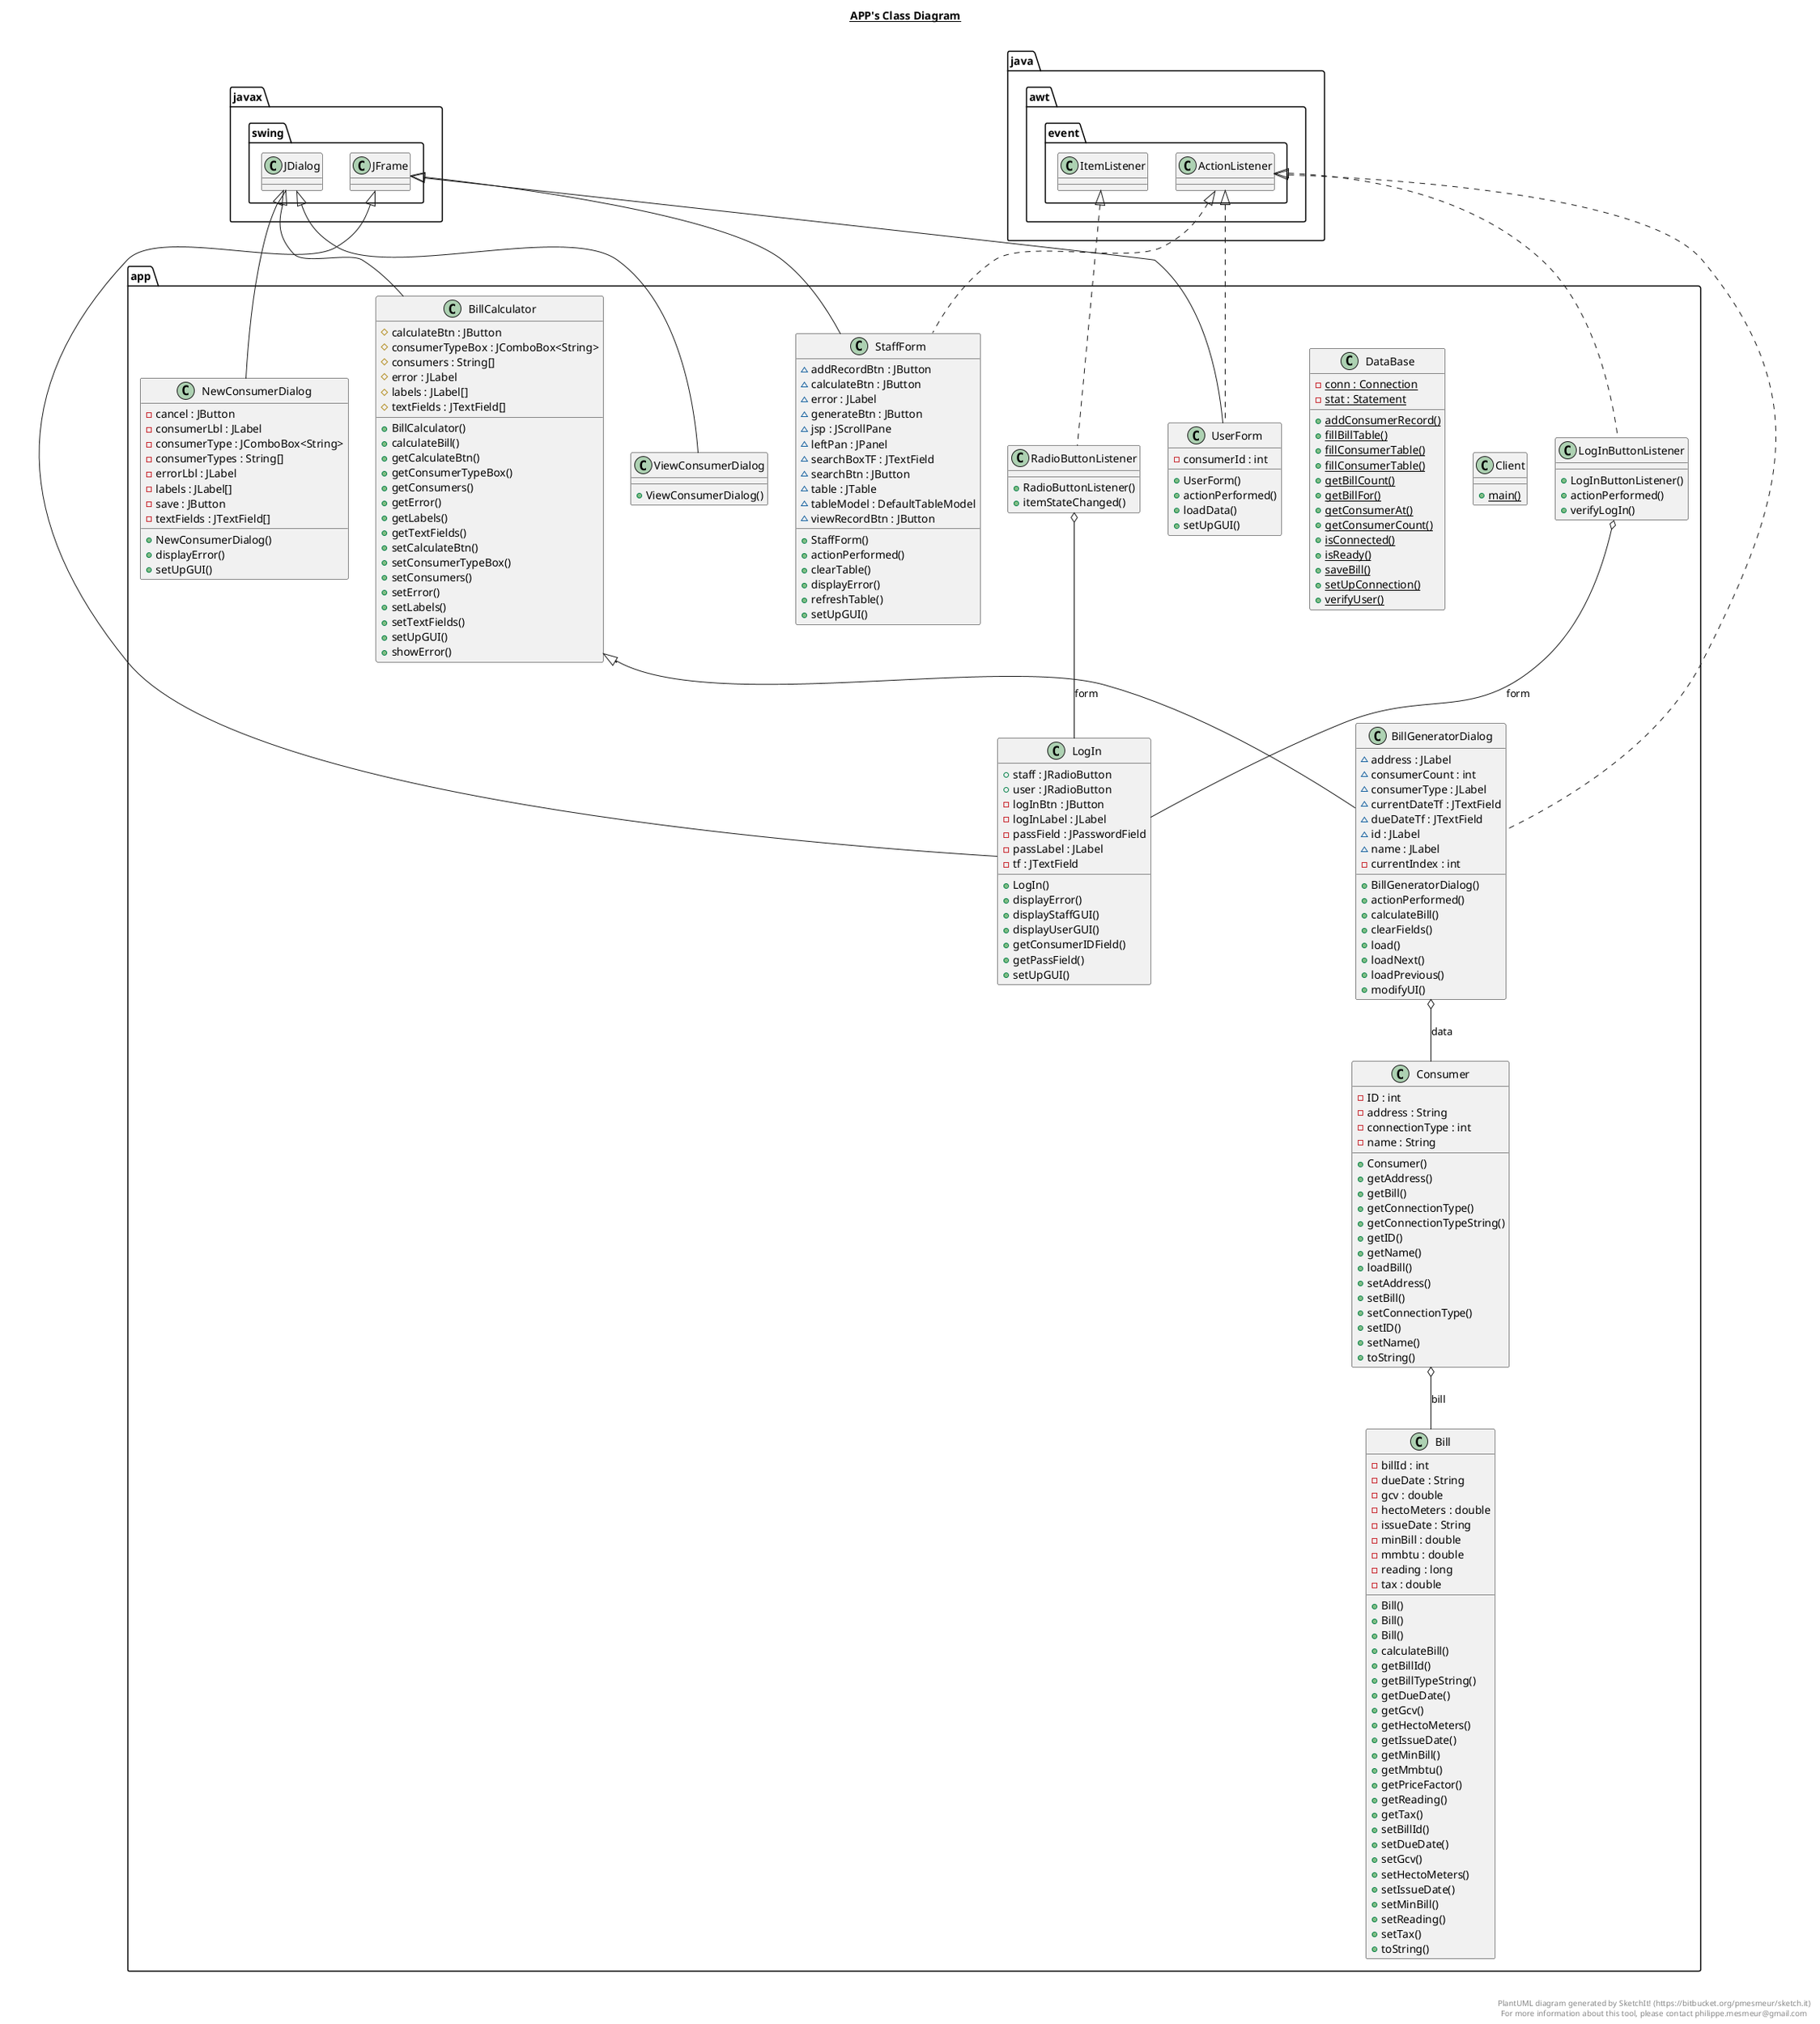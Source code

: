 @startuml

title __APP's Class Diagram__\n

  namespace app {
    class app.Bill {
        - billId : int
        - dueDate : String
        - gcv : double
        - hectoMeters : double
        - issueDate : String
        - minBill : double
        - mmbtu : double
        - reading : long
        - tax : double
        + Bill()
        + Bill()
        + Bill()
        + calculateBill()
        + getBillId()
        + getBillTypeString()
        + getDueDate()
        + getGcv()
        + getHectoMeters()
        + getIssueDate()
        + getMinBill()
        + getMmbtu()
        + getPriceFactor()
        + getReading()
        + getTax()
        + setBillId()
        + setDueDate()
        + setGcv()
        + setHectoMeters()
        + setIssueDate()
        + setMinBill()
        + setReading()
        + setTax()
        + toString()
    }
  }
  

  namespace app {
    class app.BillCalculator {
        # calculateBtn : JButton
        # consumerTypeBox : JComboBox<String>
        # consumers : String[]
        # error : JLabel
        # labels : JLabel[]
        # textFields : JTextField[]
        + BillCalculator()
        + calculateBill()
        + getCalculateBtn()
        + getConsumerTypeBox()
        + getConsumers()
        + getError()
        + getLabels()
        + getTextFields()
        + setCalculateBtn()
        + setConsumerTypeBox()
        + setConsumers()
        + setError()
        + setLabels()
        + setTextFields()
        + setUpGUI()
        + showError()
    }
  }
  

  namespace app {
    class app.BillGeneratorDialog {
        ~ address : JLabel
        ~ consumerCount : int
        ~ consumerType : JLabel
        ~ currentDateTf : JTextField
        ~ dueDateTf : JTextField
        ~ id : JLabel
        ~ name : JLabel
        - currentIndex : int
        + BillGeneratorDialog()
        + actionPerformed()
        + calculateBill()
        + clearFields()
        + load()
        + loadNext()
        + loadPrevious()
        + modifyUI()
    }
  }
  

  namespace app {
    class app.Client {
        {static} + main()
    }
  }
  

  namespace app {
    class app.Consumer {
        - ID : int
        - address : String
        - connectionType : int
        - name : String
        + Consumer()
        + getAddress()
        + getBill()
        + getConnectionType()
        + getConnectionTypeString()
        + getID()
        + getName()
        + loadBill()
        + setAddress()
        + setBill()
        + setConnectionType()
        + setID()
        + setName()
        + toString()
    }
  }
  

  namespace app {
    class app.DataBase {
        {static} - conn : Connection
        {static} - stat : Statement
        {static} + addConsumerRecord()
        {static} + fillBillTable()
        {static} + fillConsumerTable()
        {static} + fillConsumerTable()
        {static} + getBillCount()
        {static} + getBillFor()
        {static} + getConsumerAt()
        {static} + getConsumerCount()
        {static} + isConnected()
        {static} + isReady()
        {static} + saveBill()
        {static} + setUpConnection()
        {static} + verifyUser()
    }
  }
  

  namespace app {
    class app.LogIn {
        + staff : JRadioButton
        + user : JRadioButton
        - logInBtn : JButton
        - logInLabel : JLabel
        - passField : JPasswordField
        - passLabel : JLabel
        - tf : JTextField
        + LogIn()
        + displayError()
        + displayStaffGUI()
        + displayUserGUI()
        + getConsumerIDField()
        + getPassField()
        + setUpGUI()
    }
  }
  

  namespace app {
    class app.LogInButtonListener {
        + LogInButtonListener()
        + actionPerformed()
        + verifyLogIn()
    }
  }
  

  namespace app {
    class app.NewConsumerDialog {
        - cancel : JButton
        - consumerLbl : JLabel
        - consumerType : JComboBox<String>
        - consumerTypes : String[]
        - errorLbl : JLabel
        - labels : JLabel[]
        - save : JButton
        - textFields : JTextField[]
        + NewConsumerDialog()
        + displayError()
        + setUpGUI()
    }
  }
  

  namespace app {
    class app.RadioButtonListener {
        + RadioButtonListener()
        + itemStateChanged()
    }
  }
  

  namespace app {
    class app.StaffForm {
        ~ addRecordBtn : JButton
        ~ calculateBtn : JButton
        ~ error : JLabel
        ~ generateBtn : JButton
        ~ jsp : JScrollPane
        ~ leftPan : JPanel
        ~ searchBoxTF : JTextField
        ~ searchBtn : JButton
        ~ table : JTable
        ~ tableModel : DefaultTableModel
        ~ viewRecordBtn : JButton
        + StaffForm()
        + actionPerformed()
        + clearTable()
        + displayError()
        + refreshTable()
        + setUpGUI()
    }
  }
  

  namespace app {
    class app.UserForm {
        - consumerId : int
        + UserForm()
        + actionPerformed()
        + loadData()
        + setUpGUI()
    }
  }
  

  namespace app {
    class app.ViewConsumerDialog {
        + ViewConsumerDialog()
    }
  }
  

  app.BillCalculator -up-|> javax.swing.JDialog
  app.BillGeneratorDialog .up.|> java.awt.event.ActionListener
  app.BillGeneratorDialog -up-|> app.BillCalculator
  app.BillGeneratorDialog o-- app.Consumer : data
  app.Consumer o-- app.Bill : bill
  app.LogIn -up-|> javax.swing.JFrame
  app.LogInButtonListener .up.|> java.awt.event.ActionListener
  app.LogInButtonListener o-- app.LogIn : form
  app.NewConsumerDialog -up-|> javax.swing.JDialog
  app.RadioButtonListener .up.|> java.awt.event.ItemListener
  app.RadioButtonListener o-- app.LogIn : form
  app.StaffForm .up.|> java.awt.event.ActionListener
  app.StaffForm -up-|> javax.swing.JFrame
  app.UserForm .up.|> java.awt.event.ActionListener
  app.UserForm -up-|> javax.swing.JFrame
  app.ViewConsumerDialog -up-|> javax.swing.JDialog


right footer


PlantUML diagram generated by SketchIt! (https://bitbucket.org/pmesmeur/sketch.it)
For more information about this tool, please contact philippe.mesmeur@gmail.com
endfooter

@enduml
